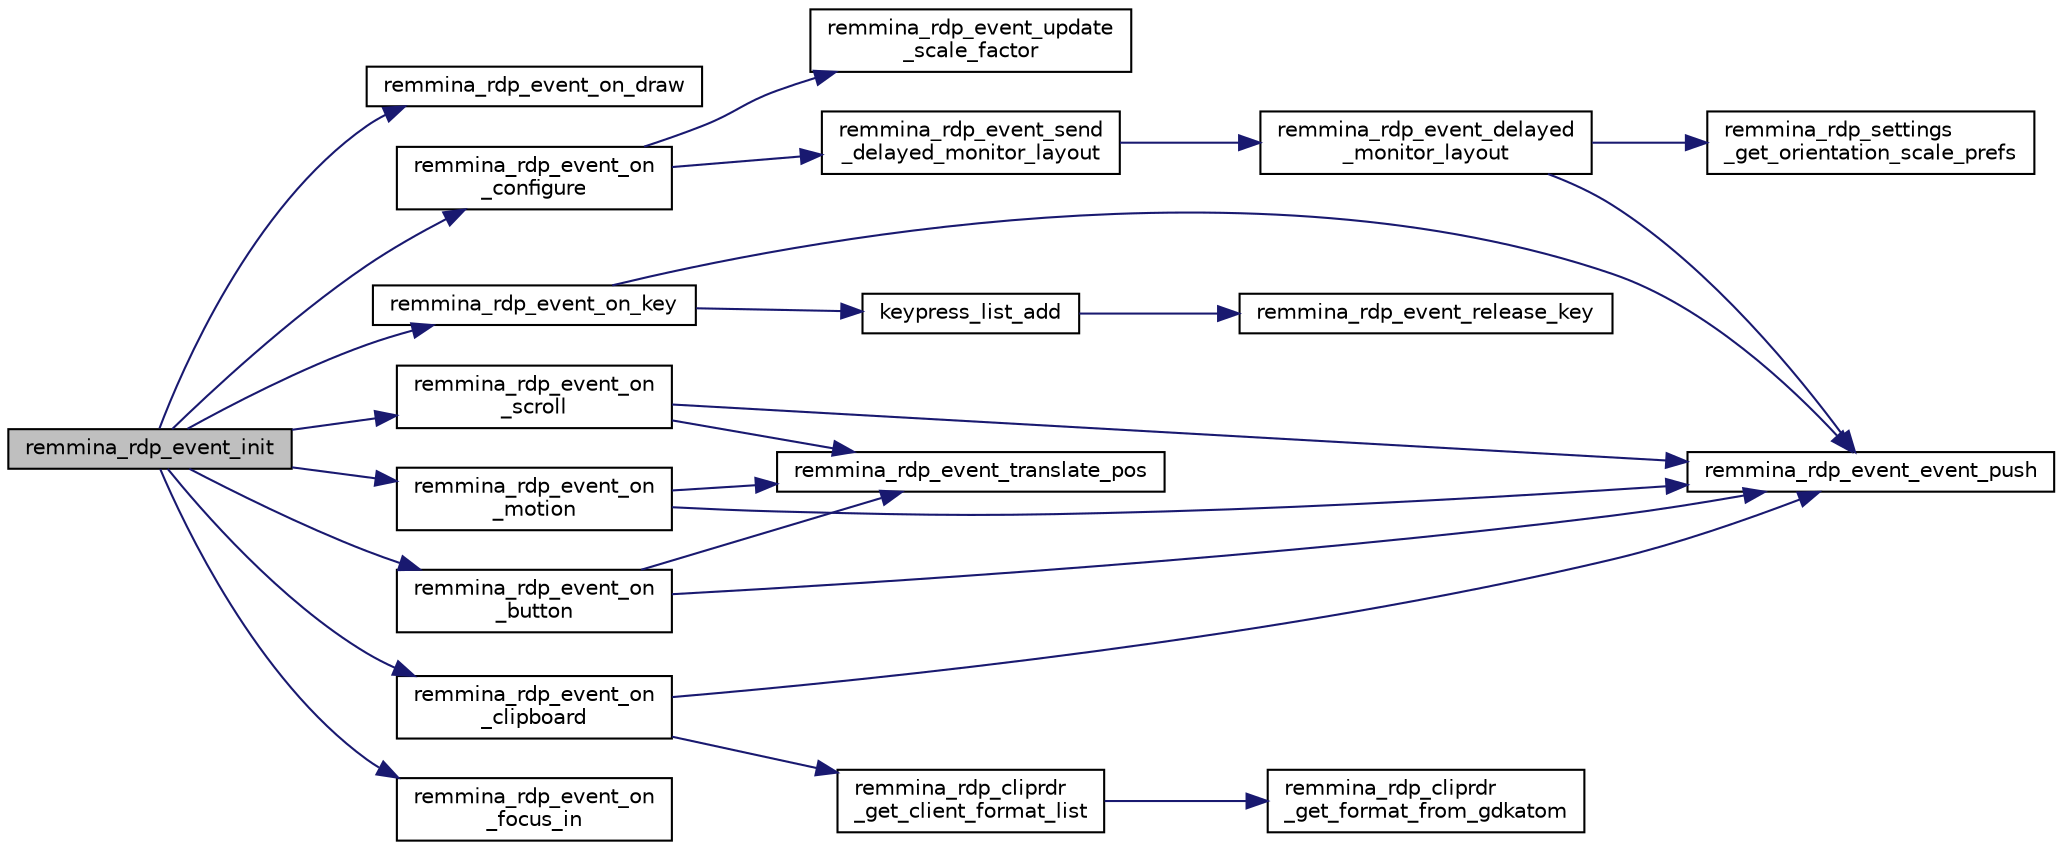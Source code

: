digraph "remmina_rdp_event_init"
{
  edge [fontname="Helvetica",fontsize="10",labelfontname="Helvetica",labelfontsize="10"];
  node [fontname="Helvetica",fontsize="10",shape=record];
  rankdir="LR";
  Node271 [label="remmina_rdp_event_init",height=0.2,width=0.4,color="black", fillcolor="grey75", style="filled", fontcolor="black"];
  Node271 -> Node272 [color="midnightblue",fontsize="10",style="solid",fontname="Helvetica"];
  Node272 [label="remmina_rdp_event_on_draw",height=0.2,width=0.4,color="black", fillcolor="white", style="filled",URL="$rdp__event_8c.html#acafb03695febd86fc16d64545d74ef9c"];
  Node271 -> Node273 [color="midnightblue",fontsize="10",style="solid",fontname="Helvetica"];
  Node273 [label="remmina_rdp_event_on\l_configure",height=0.2,width=0.4,color="black", fillcolor="white", style="filled",URL="$rdp__event_8c.html#a3a722112276948dbc5823a9adec2e225"];
  Node273 -> Node274 [color="midnightblue",fontsize="10",style="solid",fontname="Helvetica"];
  Node274 [label="remmina_rdp_event_update\l_scale_factor",height=0.2,width=0.4,color="black", fillcolor="white", style="filled",URL="$rdp__event_8c.html#a6076424eb759c91ca9c8da59432c66d6"];
  Node273 -> Node275 [color="midnightblue",fontsize="10",style="solid",fontname="Helvetica"];
  Node275 [label="remmina_rdp_event_send\l_delayed_monitor_layout",height=0.2,width=0.4,color="black", fillcolor="white", style="filled",URL="$rdp__event_8c.html#ac7c8d626470553c1659312697811dbfe"];
  Node275 -> Node276 [color="midnightblue",fontsize="10",style="solid",fontname="Helvetica"];
  Node276 [label="remmina_rdp_event_delayed\l_monitor_layout",height=0.2,width=0.4,color="black", fillcolor="white", style="filled",URL="$rdp__event_8c.html#a35376ff50915de1c14285e6326bc943e"];
  Node276 -> Node277 [color="midnightblue",fontsize="10",style="solid",fontname="Helvetica"];
  Node277 [label="remmina_rdp_settings\l_get_orientation_scale_prefs",height=0.2,width=0.4,color="black", fillcolor="white", style="filled",URL="$rdp__settings_8c.html#a5f05047cf10611ffb7a23a248650cb4c"];
  Node276 -> Node278 [color="midnightblue",fontsize="10",style="solid",fontname="Helvetica"];
  Node278 [label="remmina_rdp_event_event_push",height=0.2,width=0.4,color="black", fillcolor="white", style="filled",URL="$rdp__event_8c.html#ad446d6471bddba97f8bfcee8c51e4580"];
  Node271 -> Node279 [color="midnightblue",fontsize="10",style="solid",fontname="Helvetica"];
  Node279 [label="remmina_rdp_event_on\l_motion",height=0.2,width=0.4,color="black", fillcolor="white", style="filled",URL="$rdp__event_8c.html#ac27328f2796bd021d174c0f4b172c024"];
  Node279 -> Node280 [color="midnightblue",fontsize="10",style="solid",fontname="Helvetica"];
  Node280 [label="remmina_rdp_event_translate_pos",height=0.2,width=0.4,color="black", fillcolor="white", style="filled",URL="$rdp__event_8c.html#afe3b6a9e7d9319bca7021ddd29d39332"];
  Node279 -> Node278 [color="midnightblue",fontsize="10",style="solid",fontname="Helvetica"];
  Node271 -> Node281 [color="midnightblue",fontsize="10",style="solid",fontname="Helvetica"];
  Node281 [label="remmina_rdp_event_on\l_button",height=0.2,width=0.4,color="black", fillcolor="white", style="filled",URL="$rdp__event_8c.html#a0caf4ffb4011d001301ea10f2c3f75e6"];
  Node281 -> Node280 [color="midnightblue",fontsize="10",style="solid",fontname="Helvetica"];
  Node281 -> Node278 [color="midnightblue",fontsize="10",style="solid",fontname="Helvetica"];
  Node271 -> Node282 [color="midnightblue",fontsize="10",style="solid",fontname="Helvetica"];
  Node282 [label="remmina_rdp_event_on\l_scroll",height=0.2,width=0.4,color="black", fillcolor="white", style="filled",URL="$rdp__event_8c.html#a9d63c3ac635001e62851ec4bc5fb7469"];
  Node282 -> Node280 [color="midnightblue",fontsize="10",style="solid",fontname="Helvetica"];
  Node282 -> Node278 [color="midnightblue",fontsize="10",style="solid",fontname="Helvetica"];
  Node271 -> Node283 [color="midnightblue",fontsize="10",style="solid",fontname="Helvetica"];
  Node283 [label="remmina_rdp_event_on_key",height=0.2,width=0.4,color="black", fillcolor="white", style="filled",URL="$rdp__event_8c.html#ad8f0d0f1b1b75646523f3b241f124e56"];
  Node283 -> Node278 [color="midnightblue",fontsize="10",style="solid",fontname="Helvetica"];
  Node283 -> Node284 [color="midnightblue",fontsize="10",style="solid",fontname="Helvetica"];
  Node284 [label="keypress_list_add",height=0.2,width=0.4,color="black", fillcolor="white", style="filled",URL="$rdp__event_8c.html#ab6e9a485532ccf8c22005dd7a7137fd2"];
  Node284 -> Node285 [color="midnightblue",fontsize="10",style="solid",fontname="Helvetica"];
  Node285 [label="remmina_rdp_event_release_key",height=0.2,width=0.4,color="black", fillcolor="white", style="filled",URL="$rdp__event_8c.html#a062f6feb8f4b29ad0ad84717e6646e0c"];
  Node271 -> Node286 [color="midnightblue",fontsize="10",style="solid",fontname="Helvetica"];
  Node286 [label="remmina_rdp_event_on\l_focus_in",height=0.2,width=0.4,color="black", fillcolor="white", style="filled",URL="$rdp__event_8c.html#a247ff0707431c2b95450646847496434"];
  Node271 -> Node287 [color="midnightblue",fontsize="10",style="solid",fontname="Helvetica"];
  Node287 [label="remmina_rdp_event_on\l_clipboard",height=0.2,width=0.4,color="black", fillcolor="white", style="filled",URL="$rdp__event_8c.html#a2bd3d6559182ac1132927435ba9abc6a"];
  Node287 -> Node288 [color="midnightblue",fontsize="10",style="solid",fontname="Helvetica"];
  Node288 [label="remmina_rdp_cliprdr\l_get_client_format_list",height=0.2,width=0.4,color="black", fillcolor="white", style="filled",URL="$rdp__cliprdr_8c.html#accb7cad54767b8f658b8ea438690ef4f"];
  Node288 -> Node289 [color="midnightblue",fontsize="10",style="solid",fontname="Helvetica"];
  Node289 [label="remmina_rdp_cliprdr\l_get_format_from_gdkatom",height=0.2,width=0.4,color="black", fillcolor="white", style="filled",URL="$rdp__cliprdr_8c.html#a7eb7cd7eeab0e52c33721cc0564964ea"];
  Node287 -> Node278 [color="midnightblue",fontsize="10",style="solid",fontname="Helvetica"];
}
